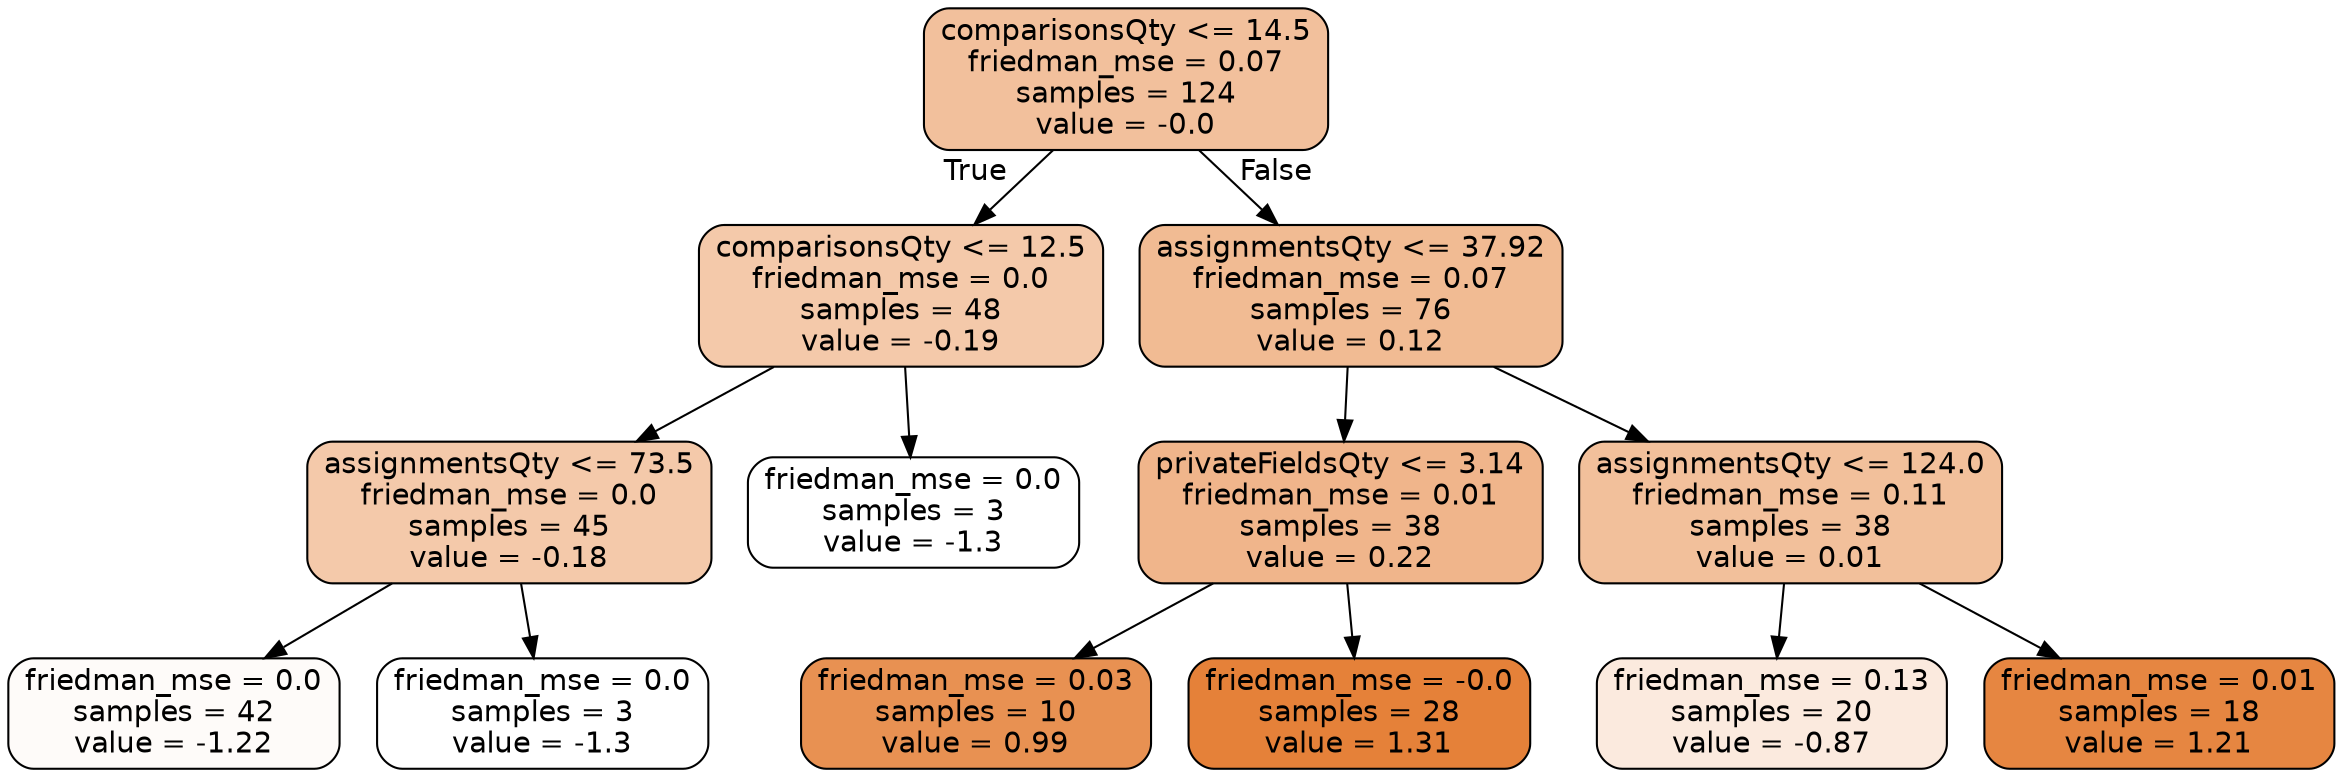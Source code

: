 digraph Tree {
node [shape=box, style="filled, rounded", color="black", fontname="helvetica"] ;
edge [fontname="helvetica"] ;
0 [label="comparisonsQty <= 14.5\nfriedman_mse = 0.07\nsamples = 124\nvalue = -0.0", fillcolor="#f2c09c"] ;
1 [label="comparisonsQty <= 12.5\nfriedman_mse = 0.0\nsamples = 48\nvalue = -0.19", fillcolor="#f4c9aa"] ;
0 -> 1 [labeldistance=2.5, labelangle=45, headlabel="True"] ;
9 [label="assignmentsQty <= 73.5\nfriedman_mse = 0.0\nsamples = 45\nvalue = -0.18", fillcolor="#f4c9aa"] ;
1 -> 9 ;
11 [label="friedman_mse = 0.0\nsamples = 42\nvalue = -1.22", fillcolor="#fefbf9"] ;
9 -> 11 ;
12 [label="friedman_mse = 0.0\nsamples = 3\nvalue = -1.3", fillcolor="#ffffff"] ;
9 -> 12 ;
10 [label="friedman_mse = 0.0\nsamples = 3\nvalue = -1.3", fillcolor="#ffffff"] ;
1 -> 10 ;
2 [label="assignmentsQty <= 37.92\nfriedman_mse = 0.07\nsamples = 76\nvalue = 0.12", fillcolor="#f1bb93"] ;
0 -> 2 [labeldistance=2.5, labelangle=-45, headlabel="False"] ;
3 [label="privateFieldsQty <= 3.14\nfriedman_mse = 0.01\nsamples = 38\nvalue = 0.22", fillcolor="#f0b58b"] ;
2 -> 3 ;
7 [label="friedman_mse = 0.03\nsamples = 10\nvalue = 0.99", fillcolor="#e89152"] ;
3 -> 7 ;
8 [label="friedman_mse = -0.0\nsamples = 28\nvalue = 1.31", fillcolor="#e58139"] ;
3 -> 8 ;
4 [label="assignmentsQty <= 124.0\nfriedman_mse = 0.11\nsamples = 38\nvalue = 0.01", fillcolor="#f2c09b"] ;
2 -> 4 ;
5 [label="friedman_mse = 0.13\nsamples = 20\nvalue = -0.87", fillcolor="#fbeade"] ;
4 -> 5 ;
6 [label="friedman_mse = 0.01\nsamples = 18\nvalue = 1.21", fillcolor="#e68641"] ;
4 -> 6 ;
}